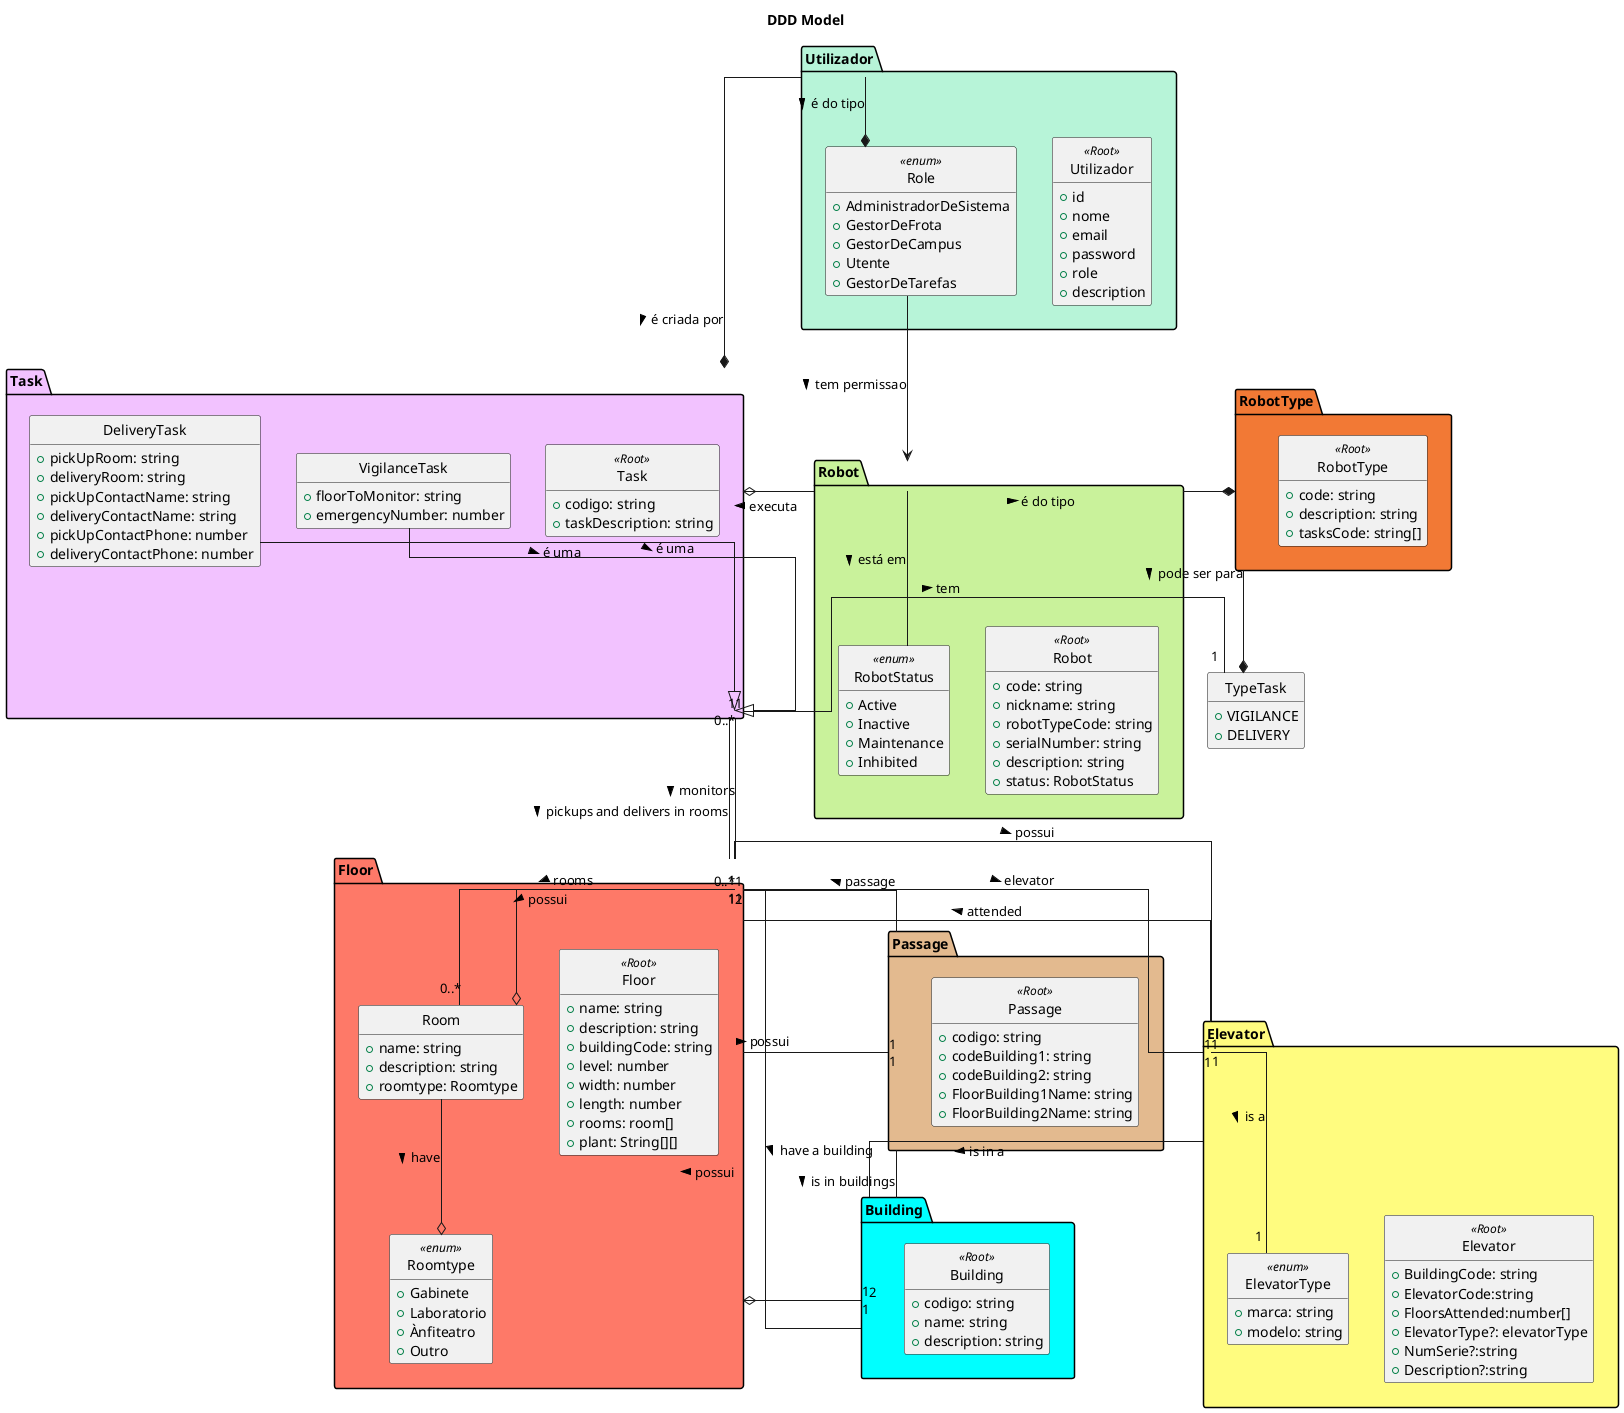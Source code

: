 @startuml DDD

skinparam linetype ortho
hide circle
hide methods

title DDD Model

package Building #00FFFF {
	class Building <<Root>>{
        +codigo: string  
		+name: string 
		+description: string 
	}
}

package Floor #fe7968{
    class Floor <<Root>>{
		+name: string
        +description: string
        +buildingCode: string
        +level: number
        +width: number
        +length: number
        +rooms: room[]
        +plant: String[][]
	}

    class Room {
	    +name: string
        +description: string
        +roomtype: Roomtype
    }
    
	class Roomtype <<enum>>{
	    +Gabinete
        +Laboratorio
        +Ànfiteatro
        +Outro
    }
}

package Robot #c9f29b{
    class Robot <<Root>> {
        +code: string
        +nickname: string
        +robotTypeCode: string
        +serialNumber: string
        +description: string
        +status: RobotStatus
    }

    class RobotStatus <<enum>> {
        +Active
        +Inactive
        +Maintenance
        +Inhibited
    }
}

package RobotType #f27935{
    class RobotType <<Root>> {
        +code: string
        +description: string
        +tasksCode: string[]
    }
}

package Task #f2c2ff{
    class Task <<Root>>{
        +codigo: string
        +taskDescription: string
    }
    class VigilanceTask {  
        +floorToMonitor: string
        +emergencyNumber: number
    }

    class DeliveryTask {
        +pickUpRoom: string
        +deliveryRoom: string
        +pickUpContactName: string
        +deliveryContactName: string
        +pickUpContactPhone: number
        +deliveryContactPhone: number
    }

}

enum TypeTask {
    +VIGILANCE  
    +DELIVERY
}


package Utilizador #b7f4d8{
	class Utilizador <<Root>>{
        +id
        +nome
        +email 
		+password 
		+role 
		+description 
	}
	
	class Role <<enum>>{
		+AdministradorDeSistema
		+GestorDeFrota
		+GestorDeCampus
        +Utente
        +GestorDeTarefas
	}
}

package Passage #e3ba8f{
    class Passage <<Root>> {
        +codigo: string
        +codeBuilding1: string
        +codeBuilding2: string
        +FloorBuilding1Name: string
        +FloorBuilding2Name: string
    }
}

package Elevator #fffc7f{
    class Elevator <<Root>> {
        +BuildingCode: string
        +ElevatorCode:string
        +FloorsAttended:number[]
        +ElevatorType?: elevatorType
        +NumSerie?:string
        +Description?:string
    }

    class ElevatorType <<enum>> {
        +marca: string
        +modelo: string
    }
}

'Relationships

Building --o Floor: possui >

Floor --o Room: possui >
Floor -- Elevator: possui >
Floor -- Passage: possui >

Room --o Roomtype: have >

Robot -* RobotType: é do tipo >
Robot -- RobotStatus: está em >
Robot --o Task: executa >

RobotType --* TypeTask: pode ser para >

Utilizador --* Task: é criada por >

Utilizador --* Role: é do tipo >
Role --> Robot: tem permissao >

DeliveryTask --|> Task: é uma >
VigilanceTask --|> Task: é uma >

Passage "1" -- "2" Building : is in buildings >
Floor "1" -- "0..*" Room : rooms >
Floor "1" -- "1" Elevator : elevator >
Elevator "1" -- "0..*" Floor : attended >
Floor "2" -- "1" Passage : passage <
Floor "1" -- "1" Building : have a building >

Elevator "1" -- "1" Building :  is in a >
Elevator "1" -- "1" ElevatorType : is a >
Task "1" -- "1" Floor : monitors >
Task "1" -- "1" Floor : pickups and delivers in rooms >

TypeTask "1" - "0..*" Task : tem <

@enduml

